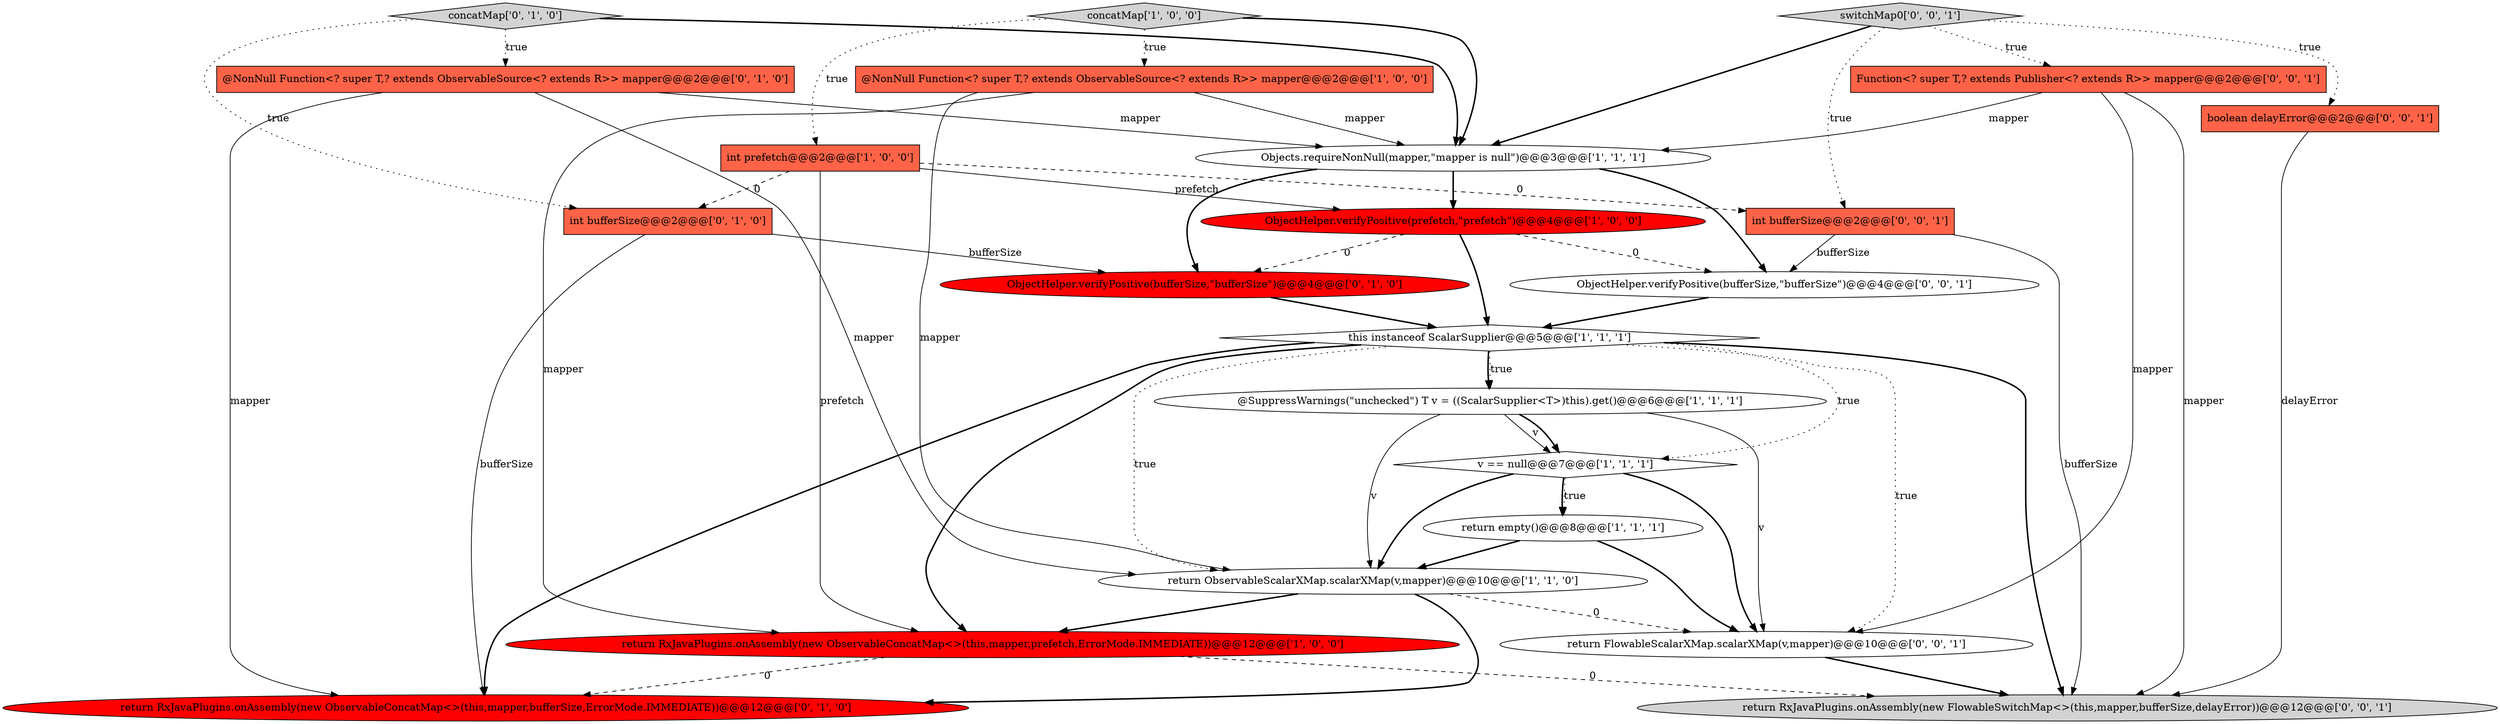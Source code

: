 digraph {
8 [style = filled, label = "@SuppressWarnings(\"unchecked\") T v = ((ScalarSupplier<T>)this).get()@@@6@@@['1', '1', '1']", fillcolor = white, shape = ellipse image = "AAA0AAABBB1BBB"];
15 [style = filled, label = "int bufferSize@@@2@@@['0', '1', '0']", fillcolor = tomato, shape = box image = "AAA1AAABBB2BBB"];
7 [style = filled, label = "concatMap['1', '0', '0']", fillcolor = lightgray, shape = diamond image = "AAA0AAABBB1BBB"];
0 [style = filled, label = "return RxJavaPlugins.onAssembly(new ObservableConcatMap<>(this,mapper,prefetch,ErrorMode.IMMEDIATE))@@@12@@@['1', '0', '0']", fillcolor = red, shape = ellipse image = "AAA1AAABBB1BBB"];
17 [style = filled, label = "return RxJavaPlugins.onAssembly(new FlowableSwitchMap<>(this,mapper,bufferSize,delayError))@@@12@@@['0', '0', '1']", fillcolor = lightgray, shape = ellipse image = "AAA0AAABBB3BBB"];
18 [style = filled, label = "return FlowableScalarXMap.scalarXMap(v,mapper)@@@10@@@['0', '0', '1']", fillcolor = white, shape = ellipse image = "AAA0AAABBB3BBB"];
14 [style = filled, label = "return RxJavaPlugins.onAssembly(new ObservableConcatMap<>(this,mapper,bufferSize,ErrorMode.IMMEDIATE))@@@12@@@['0', '1', '0']", fillcolor = red, shape = ellipse image = "AAA1AAABBB2BBB"];
16 [style = filled, label = "boolean delayError@@@2@@@['0', '0', '1']", fillcolor = tomato, shape = box image = "AAA0AAABBB3BBB"];
4 [style = filled, label = "Objects.requireNonNull(mapper,\"mapper is null\")@@@3@@@['1', '1', '1']", fillcolor = white, shape = ellipse image = "AAA0AAABBB1BBB"];
13 [style = filled, label = "concatMap['0', '1', '0']", fillcolor = lightgray, shape = diamond image = "AAA0AAABBB2BBB"];
2 [style = filled, label = "return empty()@@@8@@@['1', '1', '1']", fillcolor = white, shape = ellipse image = "AAA0AAABBB1BBB"];
21 [style = filled, label = "int bufferSize@@@2@@@['0', '0', '1']", fillcolor = tomato, shape = box image = "AAA0AAABBB3BBB"];
6 [style = filled, label = "@NonNull Function<? super T,? extends ObservableSource<? extends R>> mapper@@@2@@@['1', '0', '0']", fillcolor = tomato, shape = box image = "AAA0AAABBB1BBB"];
11 [style = filled, label = "ObjectHelper.verifyPositive(bufferSize,\"bufferSize\")@@@4@@@['0', '1', '0']", fillcolor = red, shape = ellipse image = "AAA1AAABBB2BBB"];
5 [style = filled, label = "v == null@@@7@@@['1', '1', '1']", fillcolor = white, shape = diamond image = "AAA0AAABBB1BBB"];
22 [style = filled, label = "ObjectHelper.verifyPositive(bufferSize,\"bufferSize\")@@@4@@@['0', '0', '1']", fillcolor = white, shape = ellipse image = "AAA0AAABBB3BBB"];
19 [style = filled, label = "Function<? super T,? extends Publisher<? extends R>> mapper@@@2@@@['0', '0', '1']", fillcolor = tomato, shape = box image = "AAA0AAABBB3BBB"];
3 [style = filled, label = "return ObservableScalarXMap.scalarXMap(v,mapper)@@@10@@@['1', '1', '0']", fillcolor = white, shape = ellipse image = "AAA0AAABBB1BBB"];
1 [style = filled, label = "ObjectHelper.verifyPositive(prefetch,\"prefetch\")@@@4@@@['1', '0', '0']", fillcolor = red, shape = ellipse image = "AAA1AAABBB1BBB"];
12 [style = filled, label = "@NonNull Function<? super T,? extends ObservableSource<? extends R>> mapper@@@2@@@['0', '1', '0']", fillcolor = tomato, shape = box image = "AAA0AAABBB2BBB"];
9 [style = filled, label = "int prefetch@@@2@@@['1', '0', '0']", fillcolor = tomato, shape = box image = "AAA1AAABBB1BBB"];
10 [style = filled, label = "this instanceof ScalarSupplier@@@5@@@['1', '1', '1']", fillcolor = white, shape = diamond image = "AAA0AAABBB1BBB"];
20 [style = filled, label = "switchMap0['0', '0', '1']", fillcolor = lightgray, shape = diamond image = "AAA0AAABBB3BBB"];
10->18 [style = dotted, label="true"];
5->3 [style = bold, label=""];
19->18 [style = solid, label="mapper"];
10->8 [style = dotted, label="true"];
7->6 [style = dotted, label="true"];
8->18 [style = solid, label="v"];
8->5 [style = solid, label="v"];
9->0 [style = solid, label="prefetch"];
9->1 [style = solid, label="prefetch"];
10->14 [style = bold, label=""];
13->12 [style = dotted, label="true"];
6->0 [style = solid, label="mapper"];
3->18 [style = dashed, label="0"];
2->3 [style = bold, label=""];
3->14 [style = bold, label=""];
21->17 [style = solid, label="bufferSize"];
18->17 [style = bold, label=""];
10->3 [style = dotted, label="true"];
2->18 [style = bold, label=""];
10->17 [style = bold, label=""];
5->18 [style = bold, label=""];
20->21 [style = dotted, label="true"];
7->4 [style = bold, label=""];
7->9 [style = dotted, label="true"];
10->5 [style = dotted, label="true"];
0->17 [style = dashed, label="0"];
3->0 [style = bold, label=""];
1->22 [style = dashed, label="0"];
20->4 [style = bold, label=""];
12->14 [style = solid, label="mapper"];
6->4 [style = solid, label="mapper"];
8->3 [style = solid, label="v"];
0->14 [style = dashed, label="0"];
19->17 [style = solid, label="mapper"];
5->2 [style = bold, label=""];
12->4 [style = solid, label="mapper"];
16->17 [style = solid, label="delayError"];
10->8 [style = bold, label=""];
12->3 [style = solid, label="mapper"];
8->5 [style = bold, label=""];
9->15 [style = dashed, label="0"];
9->21 [style = dashed, label="0"];
11->10 [style = bold, label=""];
1->11 [style = dashed, label="0"];
10->0 [style = bold, label=""];
22->10 [style = bold, label=""];
15->11 [style = solid, label="bufferSize"];
13->15 [style = dotted, label="true"];
19->4 [style = solid, label="mapper"];
4->1 [style = bold, label=""];
20->19 [style = dotted, label="true"];
6->3 [style = solid, label="mapper"];
4->11 [style = bold, label=""];
1->10 [style = bold, label=""];
21->22 [style = solid, label="bufferSize"];
4->22 [style = bold, label=""];
15->14 [style = solid, label="bufferSize"];
20->16 [style = dotted, label="true"];
5->2 [style = dotted, label="true"];
13->4 [style = bold, label=""];
}
